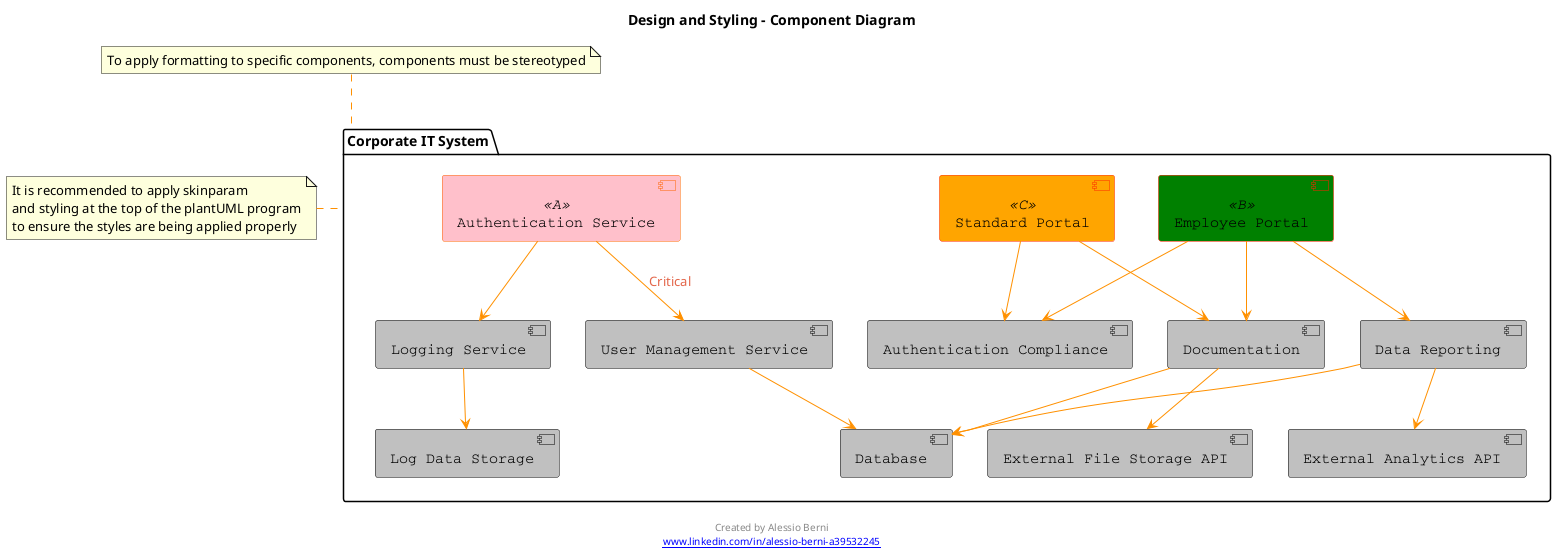 @startuml Design_and_Styling

title Design and Styling - Component Diagram

skinparam component {

'general style settings
  BorderColor black
  BackgroundColor silver
  ArrowFontName Impact
  ArrowColor #FF9000
  ArrowFontColor #E3664A
  FontName Courier
  
'style settings for specific elements
  BackgroundColor<<A>> Pink
  BackgroundColor<<B>> Green
  BackgroundColor<<C>> Orange
  FontSize 15
  BorderColor<<A>> #FF6400
  BorderColor<<B>> #FF2000
  BorderColor<<C>> #FF2900
  
}

package "Corporate IT System" {
    
		component "Standard Portal" as SP <<C>>
    component "Employee Portal" as EP <<B>>
    component "Authentication Service" as AS <<A>>
    
    SP --> [Authentication Compliance]
    EP --> [Authentication Compliance]
    
    AS --> [User Management Service] :Critical
    AS --> [Logging Service]

    SP --> [Documentation]
    EP --> [Documentation]
    EP --> [Data Reporting]
    
    [Documentation] --> [Database]
    [User Management Service] --> [Database]
    [Data Reporting] --> [Database]
    [Logging Service] --> [Log Data Storage]

    [Documentation] --> [External File Storage API]
    [Data Reporting] --> [External Analytics API]
}

note top of [Corporate IT System]
	To apply formatting to specific components, components must be stereotyped
end note

note left of [Corporate IT System]
	It is recommended to apply skinparam 
	and styling at the top of the plantUML program
	to ensure the styles are being applied properly
end note

footer

	Created by Alessio Berni
	[[www.linkedin.com/in/alessio-berni-a39532245]]
end footer

@enduml